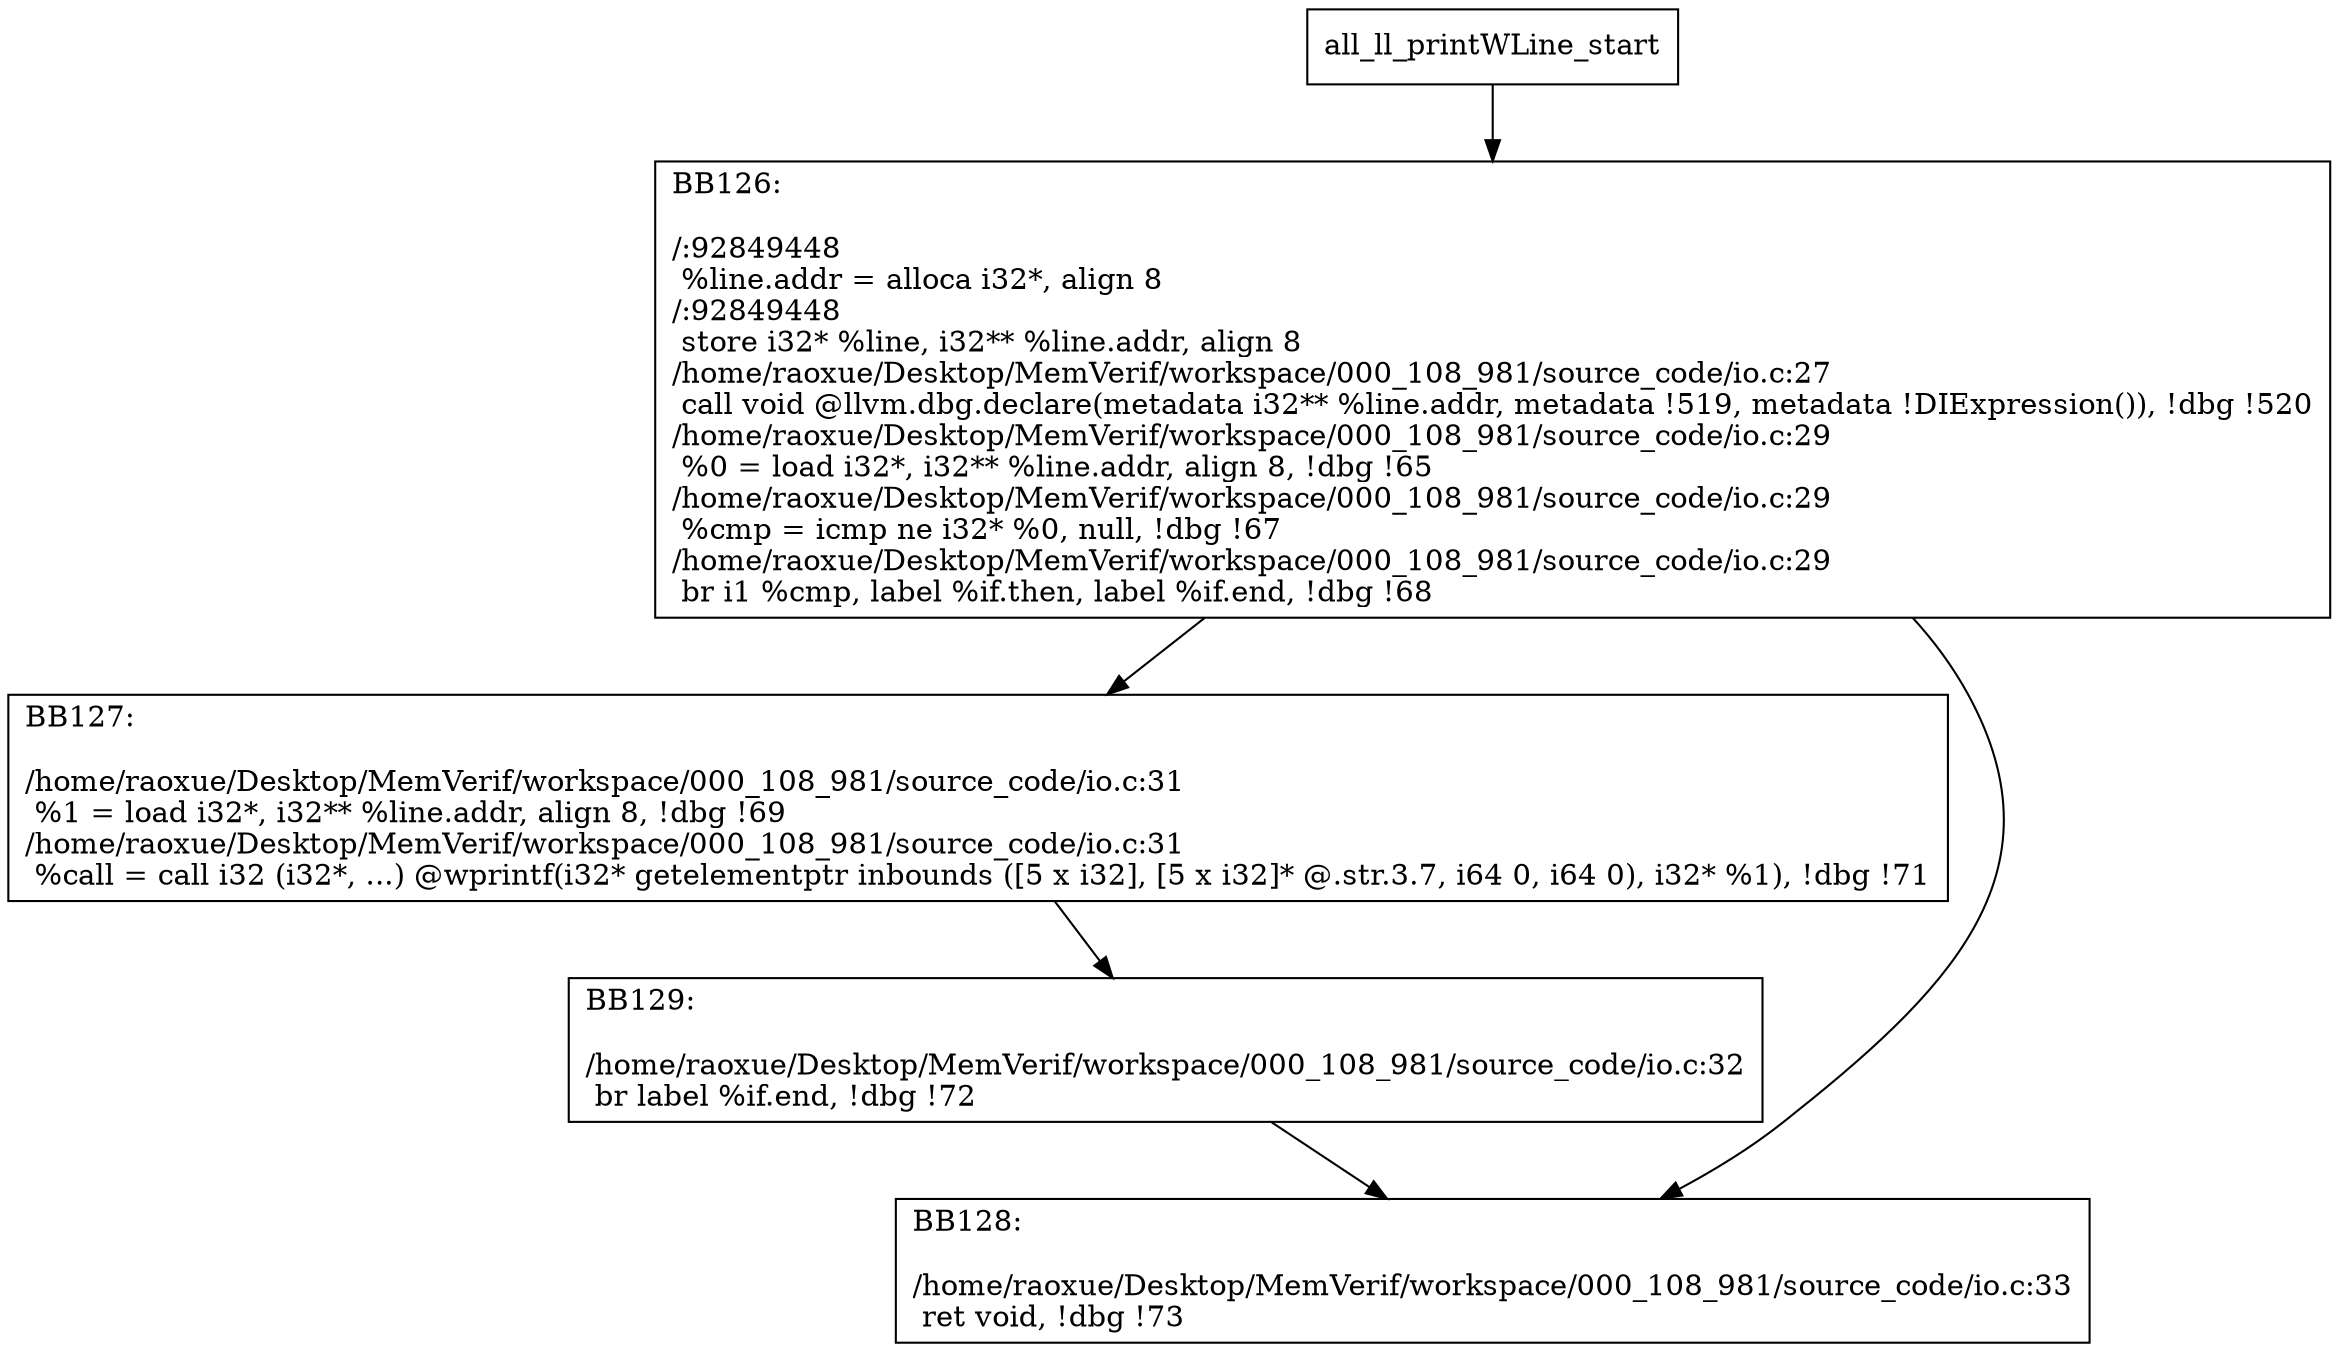 digraph "CFG for'all_ll_printWLine' function" {
	BBall_ll_printWLine_start[shape=record,label="{all_ll_printWLine_start}"];
	BBall_ll_printWLine_start-> all_ll_printWLineBB126;
	all_ll_printWLineBB126 [shape=record, label="{BB126:\l\l/:92849448\l
  %line.addr = alloca i32*, align 8\l
/:92849448\l
  store i32* %line, i32** %line.addr, align 8\l
/home/raoxue/Desktop/MemVerif/workspace/000_108_981/source_code/io.c:27\l
  call void @llvm.dbg.declare(metadata i32** %line.addr, metadata !519, metadata !DIExpression()), !dbg !520\l
/home/raoxue/Desktop/MemVerif/workspace/000_108_981/source_code/io.c:29\l
  %0 = load i32*, i32** %line.addr, align 8, !dbg !65\l
/home/raoxue/Desktop/MemVerif/workspace/000_108_981/source_code/io.c:29\l
  %cmp = icmp ne i32* %0, null, !dbg !67\l
/home/raoxue/Desktop/MemVerif/workspace/000_108_981/source_code/io.c:29\l
  br i1 %cmp, label %if.then, label %if.end, !dbg !68\l
}"];
	all_ll_printWLineBB126-> all_ll_printWLineBB127;
	all_ll_printWLineBB126-> all_ll_printWLineBB128;
	all_ll_printWLineBB127 [shape=record, label="{BB127:\l\l/home/raoxue/Desktop/MemVerif/workspace/000_108_981/source_code/io.c:31\l
  %1 = load i32*, i32** %line.addr, align 8, !dbg !69\l
/home/raoxue/Desktop/MemVerif/workspace/000_108_981/source_code/io.c:31\l
  %call = call i32 (i32*, ...) @wprintf(i32* getelementptr inbounds ([5 x i32], [5 x i32]* @.str.3.7, i64 0, i64 0), i32* %1), !dbg !71\l
}"];
	all_ll_printWLineBB127-> all_ll_printWLineBB129;
	all_ll_printWLineBB129 [shape=record, label="{BB129:\l\l/home/raoxue/Desktop/MemVerif/workspace/000_108_981/source_code/io.c:32\l
  br label %if.end, !dbg !72\l
}"];
	all_ll_printWLineBB129-> all_ll_printWLineBB128;
	all_ll_printWLineBB128 [shape=record, label="{BB128:\l\l/home/raoxue/Desktop/MemVerif/workspace/000_108_981/source_code/io.c:33\l
  ret void, !dbg !73\l
}"];
}
